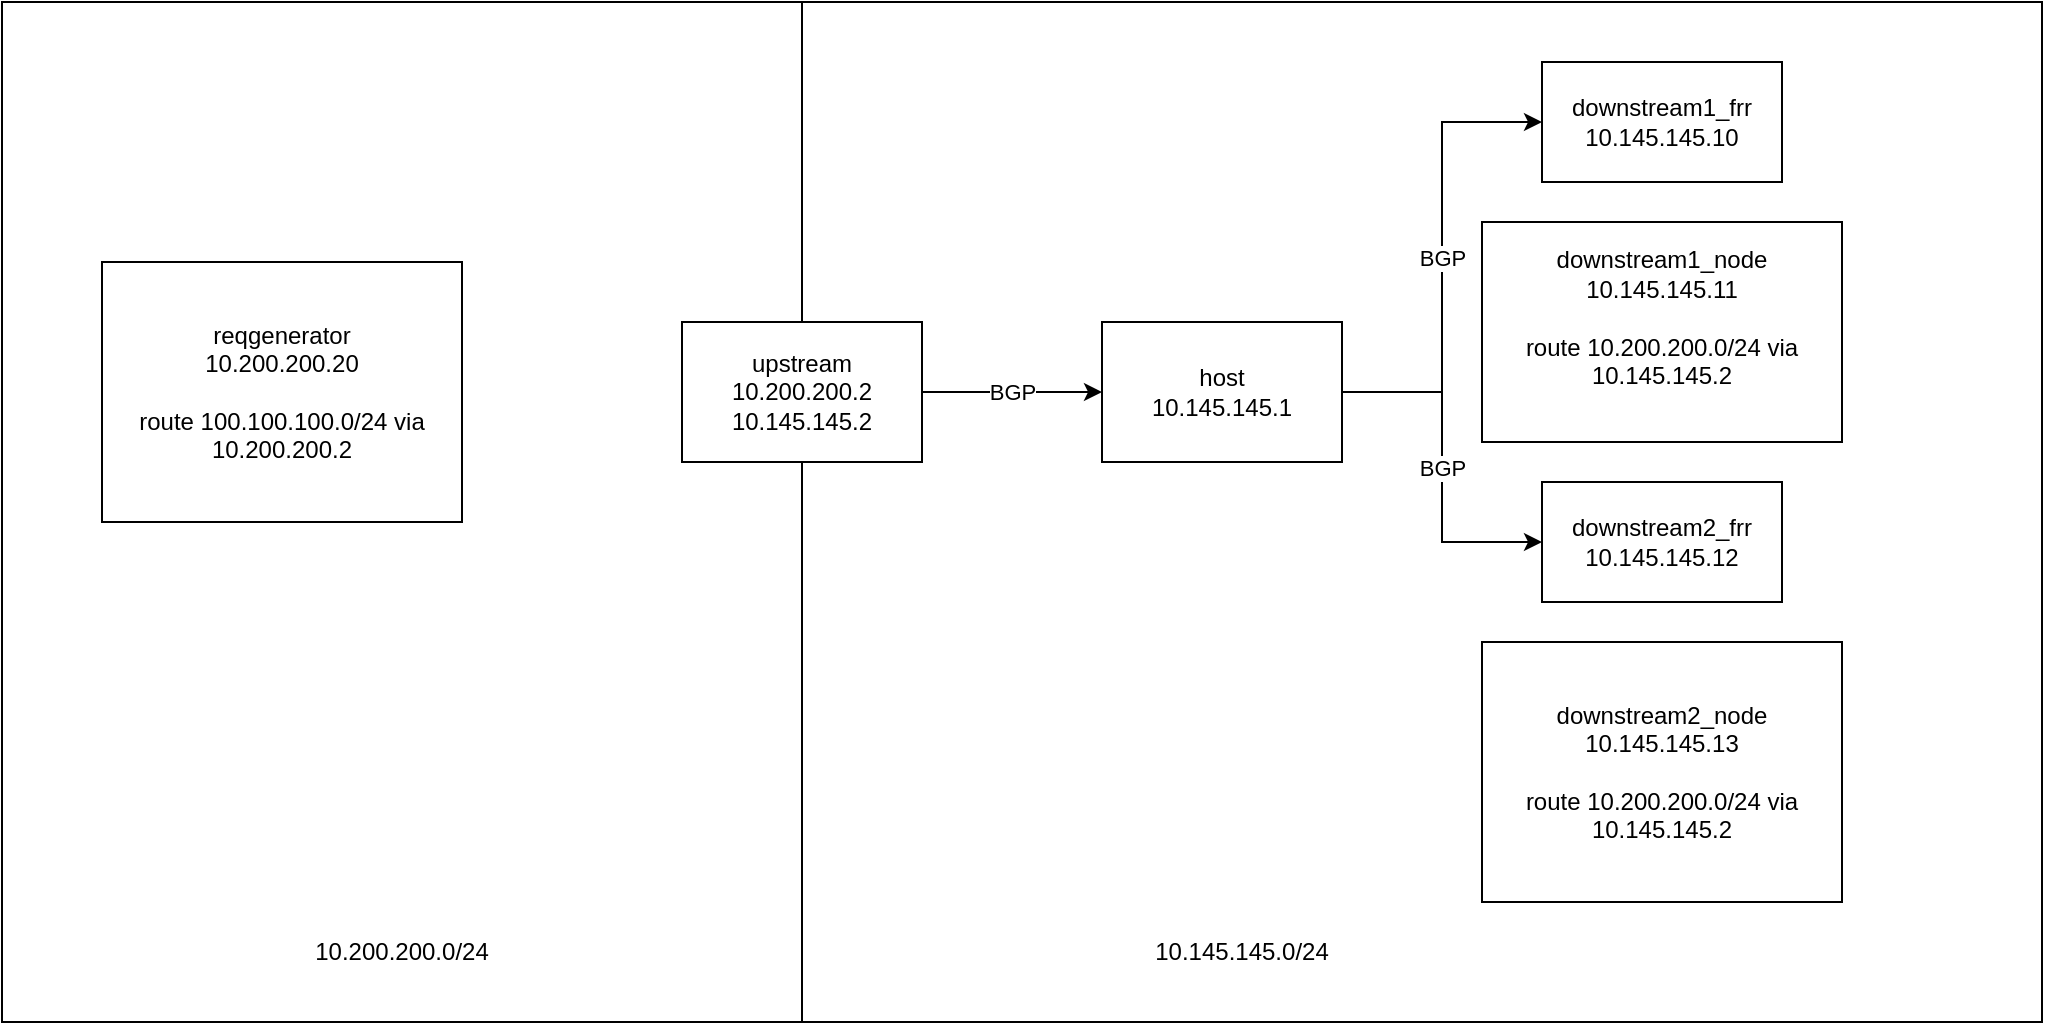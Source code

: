 <mxfile version="20.3.0" type="device"><diagram id="j2A4mODdzNxHNt8vklNq" name="Page-1"><mxGraphModel dx="1699" dy="728" grid="1" gridSize="10" guides="1" tooltips="1" connect="1" arrows="1" fold="1" page="1" pageScale="1" pageWidth="850" pageHeight="1100" math="0" shadow="0"><root><mxCell id="0"/><mxCell id="1" parent="0"/><mxCell id="aKhwWzq7MxsqCnbVq6MW-1" value="" style="rounded=0;whiteSpace=wrap;html=1;" vertex="1" parent="1"><mxGeometry x="340" y="450" width="620" height="510" as="geometry"/></mxCell><mxCell id="aKhwWzq7MxsqCnbVq6MW-2" value="&lt;div&gt;10.145.145.0/24&lt;/div&gt;" style="text;html=1;strokeColor=none;fillColor=none;align=center;verticalAlign=middle;whiteSpace=wrap;rounded=0;" vertex="1" parent="1"><mxGeometry x="530" y="910" width="60" height="30" as="geometry"/></mxCell><mxCell id="aKhwWzq7MxsqCnbVq6MW-3" value="" style="rounded=0;whiteSpace=wrap;html=1;" vertex="1" parent="1"><mxGeometry x="-60" y="450" width="400" height="510" as="geometry"/></mxCell><mxCell id="aKhwWzq7MxsqCnbVq6MW-4" value="&lt;div&gt;10.200.200.0/24&lt;/div&gt;" style="text;html=1;strokeColor=none;fillColor=none;align=center;verticalAlign=middle;whiteSpace=wrap;rounded=0;" vertex="1" parent="1"><mxGeometry x="110" y="910" width="60" height="30" as="geometry"/></mxCell><mxCell id="aKhwWzq7MxsqCnbVq6MW-6" value="reqgenerator&lt;br&gt;10.200.200.20&lt;br&gt;&lt;div&gt;&lt;br&gt;&lt;/div&gt;&lt;div&gt;route 100.100.100.0/24 via 10.200.200.2&lt;/div&gt;" style="rounded=0;whiteSpace=wrap;html=1;" vertex="1" parent="1"><mxGeometry x="-10" y="580" width="180" height="130" as="geometry"/></mxCell><mxCell id="aKhwWzq7MxsqCnbVq6MW-17" value="BGP" style="edgeStyle=orthogonalEdgeStyle;rounded=0;orthogonalLoop=1;jettySize=auto;html=1;" edge="1" parent="1" source="aKhwWzq7MxsqCnbVq6MW-7" target="aKhwWzq7MxsqCnbVq6MW-16"><mxGeometry relative="1" as="geometry"/></mxCell><mxCell id="aKhwWzq7MxsqCnbVq6MW-7" value="upstream&lt;br&gt;10.200.200.2&lt;br&gt;10.145.145.2" style="rounded=0;whiteSpace=wrap;html=1;" vertex="1" parent="1"><mxGeometry x="280" y="610" width="120" height="70" as="geometry"/></mxCell><mxCell id="aKhwWzq7MxsqCnbVq6MW-8" value="downstream1_frr&lt;br&gt;10.145.145.10" style="rounded=0;whiteSpace=wrap;html=1;" vertex="1" parent="1"><mxGeometry x="710" y="480" width="120" height="60" as="geometry"/></mxCell><mxCell id="aKhwWzq7MxsqCnbVq6MW-10" value="downstream1_node&lt;br&gt;10.145.145.11&lt;br&gt;&lt;br&gt;&lt;div&gt;route 10.200.200.0/24 via 10.145.145.2&lt;/div&gt;&lt;div&gt;&lt;br&gt;&lt;/div&gt;" style="rounded=0;whiteSpace=wrap;html=1;" vertex="1" parent="1"><mxGeometry x="680" y="560" width="180" height="110" as="geometry"/></mxCell><mxCell id="aKhwWzq7MxsqCnbVq6MW-11" value="downstream2_frr&lt;br&gt;10.145.145.12" style="rounded=0;whiteSpace=wrap;html=1;" vertex="1" parent="1"><mxGeometry x="710" y="690" width="120" height="60" as="geometry"/></mxCell><mxCell id="aKhwWzq7MxsqCnbVq6MW-12" value="downstream2_node&lt;br&gt;10.145.145.13&lt;br&gt;&lt;br&gt;route 10.200.200.0/24 via 10.145.145.2" style="rounded=0;whiteSpace=wrap;html=1;" vertex="1" parent="1"><mxGeometry x="680" y="770" width="180" height="130" as="geometry"/></mxCell><mxCell id="aKhwWzq7MxsqCnbVq6MW-18" value="BGP" style="edgeStyle=orthogonalEdgeStyle;rounded=0;orthogonalLoop=1;jettySize=auto;html=1;entryX=0;entryY=0.5;entryDx=0;entryDy=0;" edge="1" parent="1" source="aKhwWzq7MxsqCnbVq6MW-16" target="aKhwWzq7MxsqCnbVq6MW-8"><mxGeometry relative="1" as="geometry"/></mxCell><mxCell id="aKhwWzq7MxsqCnbVq6MW-19" value="BGP" style="edgeStyle=orthogonalEdgeStyle;rounded=0;orthogonalLoop=1;jettySize=auto;html=1;entryX=0;entryY=0.5;entryDx=0;entryDy=0;" edge="1" parent="1" source="aKhwWzq7MxsqCnbVq6MW-16" target="aKhwWzq7MxsqCnbVq6MW-11"><mxGeometry relative="1" as="geometry"/></mxCell><mxCell id="aKhwWzq7MxsqCnbVq6MW-16" value="host&lt;br&gt;10.145.145.1" style="rounded=0;whiteSpace=wrap;html=1;" vertex="1" parent="1"><mxGeometry x="490" y="610" width="120" height="70" as="geometry"/></mxCell></root></mxGraphModel></diagram></mxfile>
